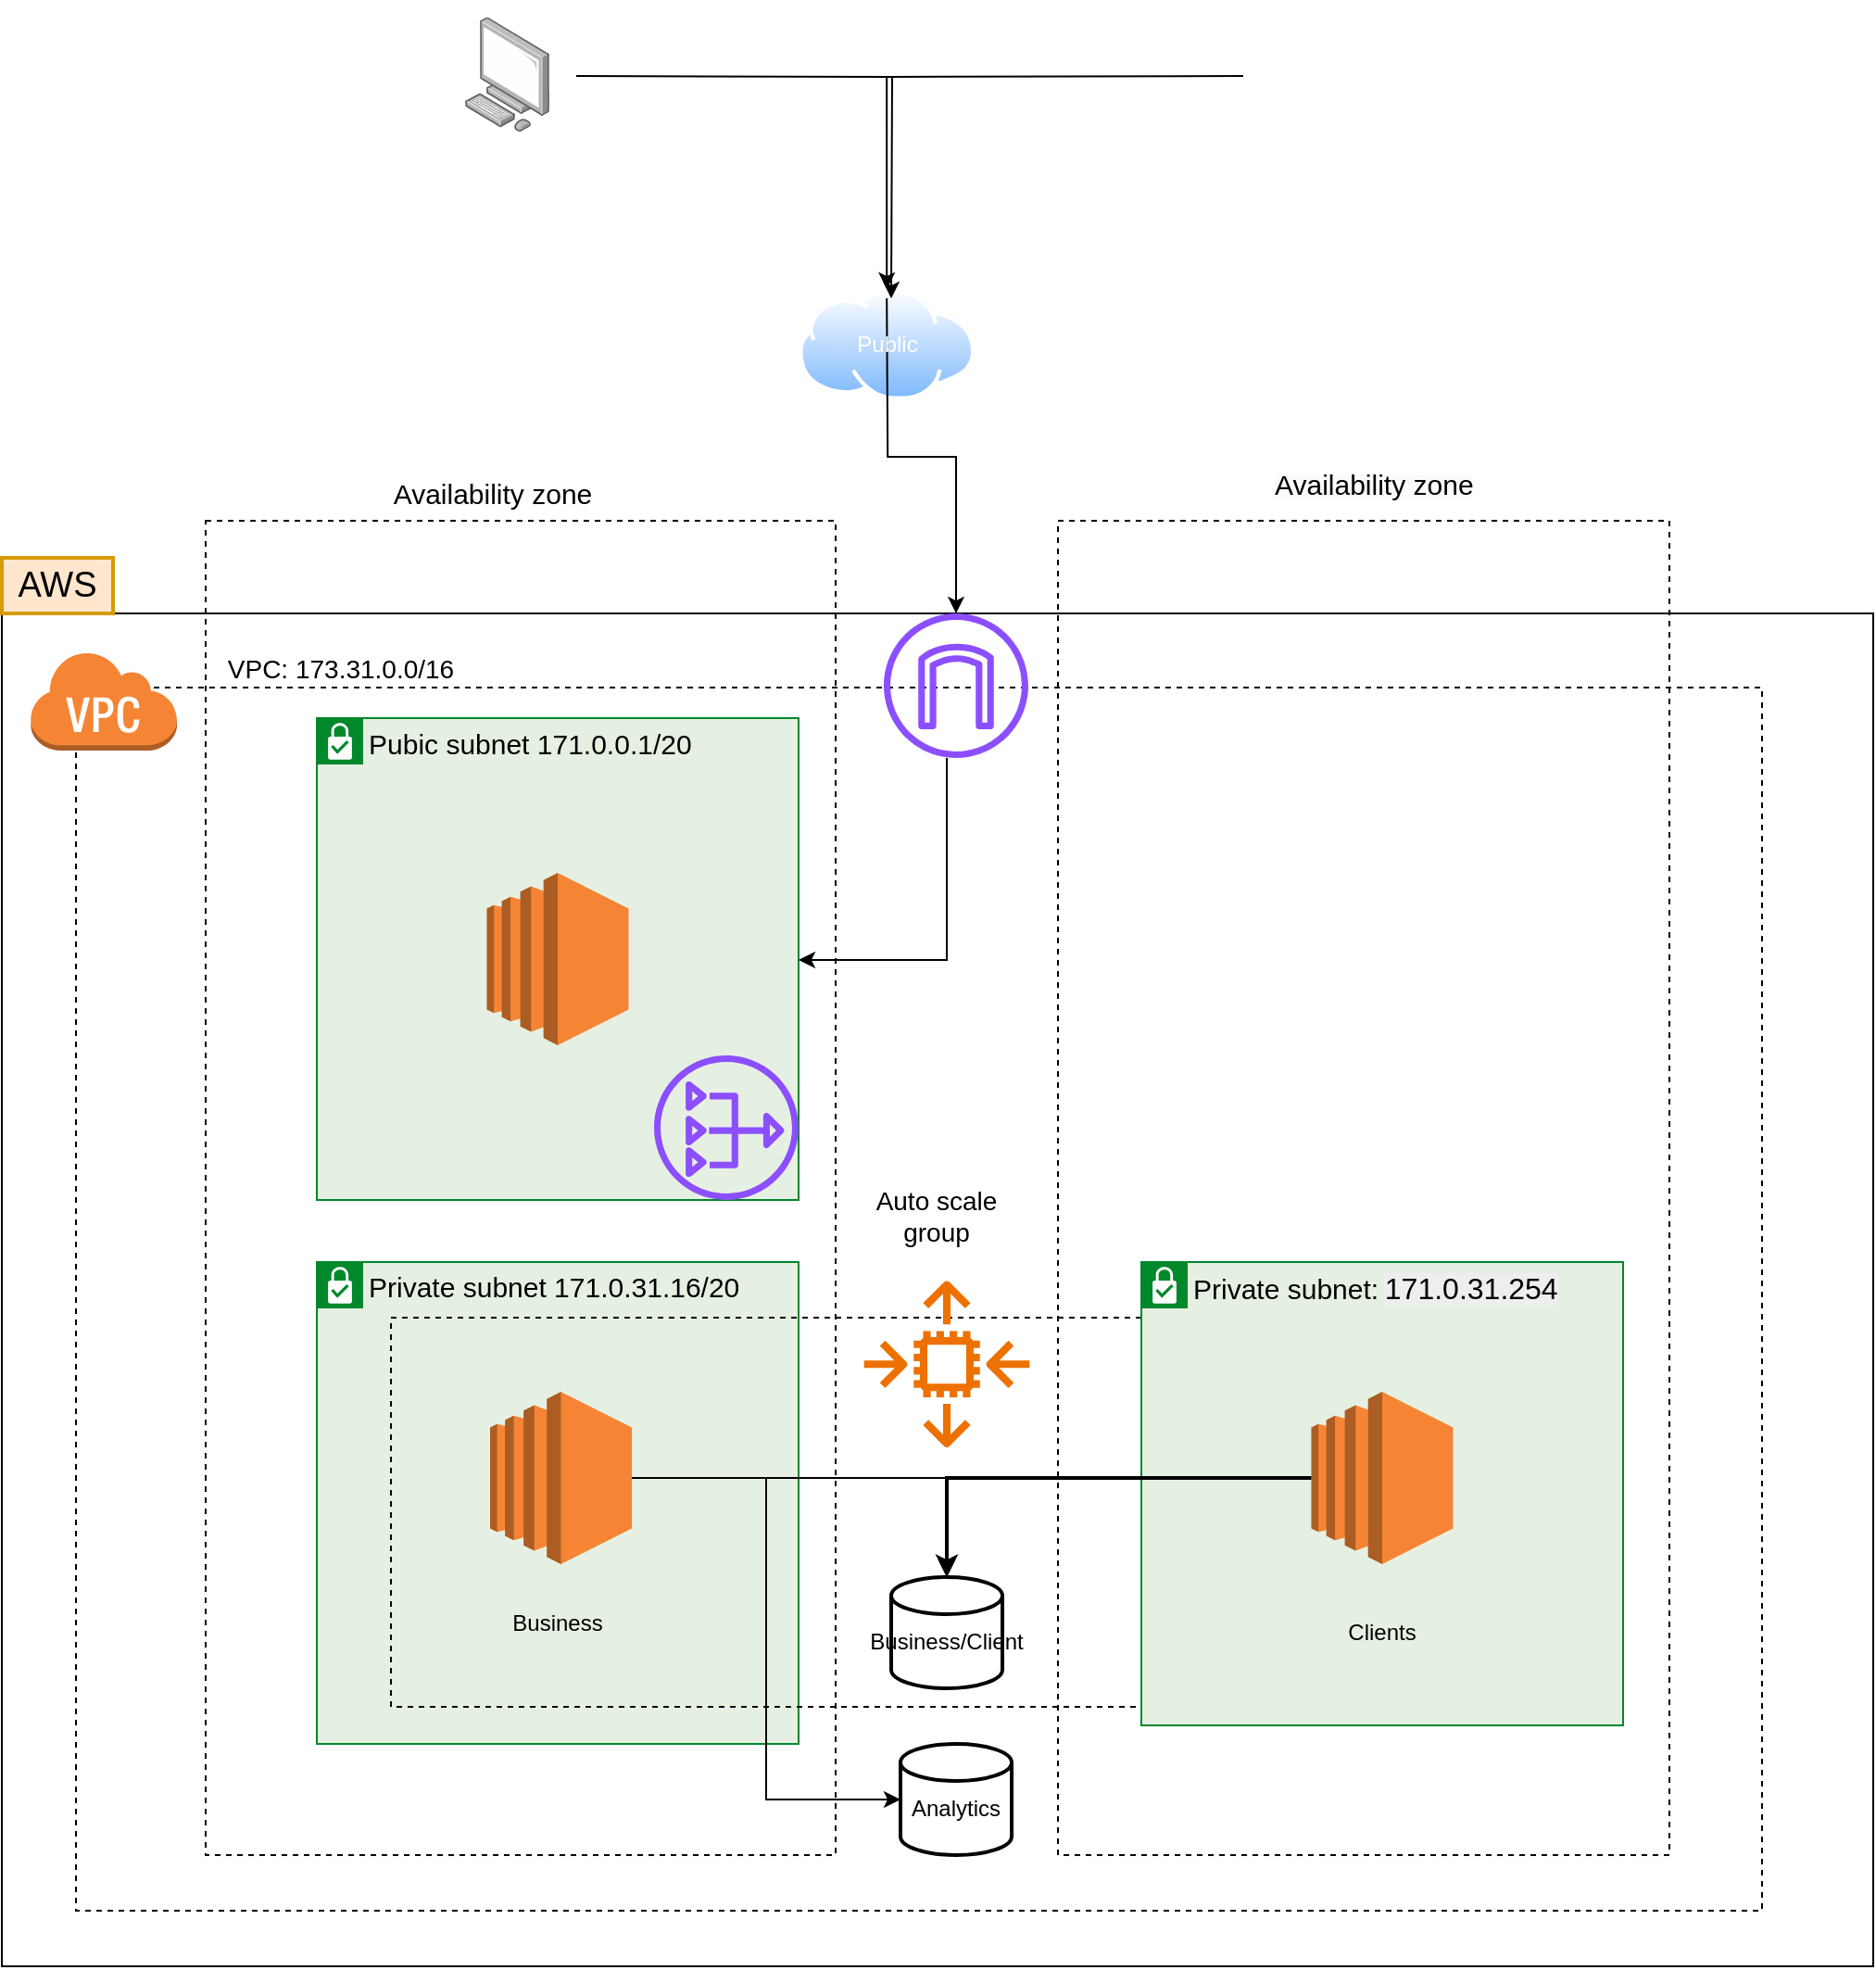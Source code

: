 <mxfile version="24.7.12">
  <diagram name="Page-1" id="1npiZSmswvkon4gAFHvo">
    <mxGraphModel dx="1912" dy="1228" grid="1" gridSize="10" guides="1" tooltips="1" connect="1" arrows="1" fold="1" page="1" pageScale="1" pageWidth="850" pageHeight="1100" math="0" shadow="0">
      <root>
        <mxCell id="0" />
        <mxCell id="1" parent="0" />
        <mxCell id="VEC-emDZ8dzPH6i4BCSv-1" value="" style="rounded=0;whiteSpace=wrap;html=1;" vertex="1" parent="1">
          <mxGeometry x="370" y="350" width="1010" height="730" as="geometry" />
        </mxCell>
        <mxCell id="VEC-emDZ8dzPH6i4BCSv-2" value="AWS" style="text;html=1;align=center;verticalAlign=middle;whiteSpace=wrap;rounded=0;fillColor=#ffe6cc;strokeColor=#d79b00;strokeWidth=2;fontSize=19;" vertex="1" parent="1">
          <mxGeometry x="370" y="320" width="60" height="30" as="geometry" />
        </mxCell>
        <mxCell id="VEC-emDZ8dzPH6i4BCSv-4" value="" style="image;aspect=fixed;perimeter=ellipsePerimeter;html=1;align=center;shadow=0;dashed=0;spacingTop=3;image=img/lib/active_directory/internet_cloud.svg;" vertex="1" parent="1">
          <mxGeometry x="800" y="175" width="95.23" height="60" as="geometry" />
        </mxCell>
        <mxCell id="VEC-emDZ8dzPH6i4BCSv-21" style="edgeStyle=orthogonalEdgeStyle;rounded=0;orthogonalLoop=1;jettySize=auto;html=1;" edge="1" parent="1" target="VEC-emDZ8dzPH6i4BCSv-54">
          <mxGeometry relative="1" as="geometry">
            <mxPoint x="775.067" y="440" as="targetPoint" />
            <mxPoint x="847.6" y="180" as="sourcePoint" />
          </mxGeometry>
        </mxCell>
        <mxCell id="VEC-emDZ8dzPH6i4BCSv-5" value="&lt;font color=&quot;#ffffff&quot;&gt;Public&lt;/font&gt;" style="text;html=1;align=center;verticalAlign=middle;whiteSpace=wrap;rounded=0;" vertex="1" parent="1">
          <mxGeometry x="817.62" y="190" width="60" height="30" as="geometry" />
        </mxCell>
        <mxCell id="VEC-emDZ8dzPH6i4BCSv-11" style="edgeStyle=orthogonalEdgeStyle;rounded=0;orthogonalLoop=1;jettySize=auto;html=1;" edge="1" parent="1">
          <mxGeometry relative="1" as="geometry">
            <mxPoint x="850" y="180.0" as="targetPoint" />
            <mxPoint x="680" y="60" as="sourcePoint" />
          </mxGeometry>
        </mxCell>
        <mxCell id="VEC-emDZ8dzPH6i4BCSv-10" style="edgeStyle=orthogonalEdgeStyle;rounded=0;orthogonalLoop=1;jettySize=auto;html=1;entryX=0.5;entryY=0;entryDx=0;entryDy=0;" edge="1" parent="1" target="VEC-emDZ8dzPH6i4BCSv-4">
          <mxGeometry relative="1" as="geometry">
            <mxPoint x="1040" y="60" as="sourcePoint" />
          </mxGeometry>
        </mxCell>
        <mxCell id="VEC-emDZ8dzPH6i4BCSv-15" value="" style="rounded=0;whiteSpace=wrap;html=1;strokeColor=default;dashed=1;" vertex="1" parent="1">
          <mxGeometry x="410" y="390" width="910" height="660" as="geometry" />
        </mxCell>
        <mxCell id="VEC-emDZ8dzPH6i4BCSv-16" value="" style="outlineConnect=0;dashed=0;verticalLabelPosition=bottom;verticalAlign=top;align=center;html=1;shape=mxgraph.aws3.virtual_private_cloud;fillColor=#F58534;gradientColor=none;" vertex="1" parent="1">
          <mxGeometry x="385" y="370" width="79.5" height="54" as="geometry" />
        </mxCell>
        <mxCell id="VEC-emDZ8dzPH6i4BCSv-17" value="" style="rounded=0;whiteSpace=wrap;html=1;dashed=1;fillColor=none;" vertex="1" parent="1">
          <mxGeometry x="480" y="300" width="340" height="720" as="geometry" />
        </mxCell>
        <mxCell id="VEC-emDZ8dzPH6i4BCSv-18" value="" style="rounded=0;whiteSpace=wrap;html=1;dashed=1;fillColor=none;" vertex="1" parent="1">
          <mxGeometry x="940" y="300" width="330" height="720" as="geometry" />
        </mxCell>
        <mxCell id="VEC-emDZ8dzPH6i4BCSv-19" value="Availability zone" style="text;html=1;align=center;verticalAlign=middle;whiteSpace=wrap;rounded=0;fontSize=15;" vertex="1" parent="1">
          <mxGeometry x="580" y="270" width="110" height="30" as="geometry" />
        </mxCell>
        <mxCell id="VEC-emDZ8dzPH6i4BCSv-20" value="&lt;span style=&quot;color: rgb(0, 0, 0); font-family: Helvetica; font-style: normal; font-variant-ligatures: normal; font-variant-caps: normal; font-weight: 400; letter-spacing: normal; orphans: 2; text-align: center; text-indent: 0px; text-transform: none; widows: 2; word-spacing: 0px; -webkit-text-stroke-width: 0px; white-space: normal; background-color: rgb(251, 251, 251); text-decoration-thickness: initial; text-decoration-style: initial; text-decoration-color: initial; float: none; display: inline !important;&quot;&gt;&lt;font style=&quot;font-size: 15px;&quot;&gt;Availability zone&lt;/font&gt;&lt;/span&gt;" style="text;whiteSpace=wrap;html=1;" vertex="1" parent="1">
          <mxGeometry x="1055" y="265" width="120" height="40" as="geometry" />
        </mxCell>
        <mxCell id="VEC-emDZ8dzPH6i4BCSv-30" value="&lt;font style=&quot;font-size: 15px;&quot;&gt;Private subnet 171.0.31.16/20&lt;/font&gt;" style="shape=mxgraph.ibm.box;prType=subnet;fontStyle=0;verticalAlign=top;align=left;spacingLeft=32;spacingTop=4;fillColor=#E6F0E2;rounded=0;whiteSpace=wrap;html=1;strokeColor=#00882B;strokeWidth=1;dashed=0;container=1;spacing=-4;collapsible=0;expand=0;recursiveResize=0;" vertex="1" parent="1">
          <mxGeometry x="540" y="700" width="260" height="260" as="geometry" />
        </mxCell>
        <mxCell id="VEC-emDZ8dzPH6i4BCSv-33" value="" style="rounded=0;whiteSpace=wrap;html=1;dashed=1;fillColor=none;" vertex="1" parent="VEC-emDZ8dzPH6i4BCSv-30">
          <mxGeometry x="40" y="30" width="630" height="210" as="geometry" />
        </mxCell>
        <mxCell id="VEC-emDZ8dzPH6i4BCSv-47" value="Business" style="text;html=1;align=center;verticalAlign=middle;whiteSpace=wrap;rounded=0;" vertex="1" parent="VEC-emDZ8dzPH6i4BCSv-30">
          <mxGeometry x="100" y="180" width="60" height="30" as="geometry" />
        </mxCell>
        <mxCell id="VEC-emDZ8dzPH6i4BCSv-36" value="" style="strokeWidth=2;html=1;shape=mxgraph.flowchart.database;whiteSpace=wrap;" vertex="1" parent="VEC-emDZ8dzPH6i4BCSv-30">
          <mxGeometry x="310" y="170" width="60" height="60" as="geometry" />
        </mxCell>
        <mxCell id="VEC-emDZ8dzPH6i4BCSv-53" value="Business/Client" style="text;html=1;align=center;verticalAlign=middle;whiteSpace=wrap;rounded=0;" vertex="1" parent="VEC-emDZ8dzPH6i4BCSv-30">
          <mxGeometry x="310" y="190" width="60" height="30" as="geometry" />
        </mxCell>
        <mxCell id="VEC-emDZ8dzPH6i4BCSv-31" value="&lt;font style=&quot;font-size: 15px;&quot;&gt;Private subnet:&lt;/font&gt;&amp;nbsp;&lt;span style=&quot;font-family: arial, helvetica, sans-serif; font-size: 16px; background-color: rgb(238, 238, 238);&quot;&gt;171.0.31.254&lt;/span&gt;" style="shape=mxgraph.ibm.box;prType=subnet;fontStyle=0;verticalAlign=top;align=left;spacingLeft=32;spacingTop=4;fillColor=#E6F0E2;rounded=0;whiteSpace=wrap;html=1;strokeColor=#00882B;strokeWidth=1;dashed=0;container=1;spacing=-4;collapsible=0;expand=0;recursiveResize=0;" vertex="1" parent="VEC-emDZ8dzPH6i4BCSv-30">
          <mxGeometry x="445" width="260" height="250" as="geometry" />
        </mxCell>
        <mxCell id="VEC-emDZ8dzPH6i4BCSv-48" value="Clients" style="text;html=1;align=center;verticalAlign=middle;whiteSpace=wrap;rounded=0;" vertex="1" parent="VEC-emDZ8dzPH6i4BCSv-31">
          <mxGeometry x="100" y="185" width="60" height="30" as="geometry" />
        </mxCell>
        <mxCell id="VEC-emDZ8dzPH6i4BCSv-39" value="" style="outlineConnect=0;dashed=0;verticalLabelPosition=bottom;verticalAlign=top;align=center;html=1;shape=mxgraph.aws3.ec2;fillColor=#F58534;gradientColor=none;" vertex="1" parent="VEC-emDZ8dzPH6i4BCSv-31">
          <mxGeometry x="91.75" y="70" width="76.5" height="93" as="geometry" />
        </mxCell>
        <mxCell id="VEC-emDZ8dzPH6i4BCSv-43" style="edgeStyle=orthogonalEdgeStyle;rounded=0;orthogonalLoop=1;jettySize=auto;html=1;strokeWidth=2;" edge="1" parent="VEC-emDZ8dzPH6i4BCSv-30" source="VEC-emDZ8dzPH6i4BCSv-39" target="VEC-emDZ8dzPH6i4BCSv-36">
          <mxGeometry relative="1" as="geometry" />
        </mxCell>
        <mxCell id="VEC-emDZ8dzPH6i4BCSv-57" value="" style="sketch=0;outlineConnect=0;fontColor=#232F3E;gradientColor=none;fillColor=#ED7100;strokeColor=none;dashed=0;verticalLabelPosition=bottom;verticalAlign=top;align=center;html=1;fontSize=12;fontStyle=0;aspect=fixed;pointerEvents=1;shape=mxgraph.aws4.auto_scaling2;" vertex="1" parent="VEC-emDZ8dzPH6i4BCSv-30">
          <mxGeometry x="295" y="10" width="90" height="90" as="geometry" />
        </mxCell>
        <mxCell id="VEC-emDZ8dzPH6i4BCSv-37" value="" style="outlineConnect=0;dashed=0;verticalLabelPosition=bottom;verticalAlign=top;align=center;html=1;shape=mxgraph.aws3.ec2;fillColor=#F58534;gradientColor=none;" vertex="1" parent="VEC-emDZ8dzPH6i4BCSv-30">
          <mxGeometry x="93.5" y="70" width="76.5" height="93" as="geometry" />
        </mxCell>
        <mxCell id="VEC-emDZ8dzPH6i4BCSv-42" style="edgeStyle=orthogonalEdgeStyle;rounded=0;orthogonalLoop=1;jettySize=auto;html=1;" edge="1" parent="VEC-emDZ8dzPH6i4BCSv-30" source="VEC-emDZ8dzPH6i4BCSv-37" target="VEC-emDZ8dzPH6i4BCSv-36">
          <mxGeometry relative="1" as="geometry" />
        </mxCell>
        <mxCell id="VEC-emDZ8dzPH6i4BCSv-32" value="&lt;font style=&quot;font-size: 15px;&quot;&gt;Pubic subnet 171.0.0.1/20&lt;/font&gt;" style="shape=mxgraph.ibm.box;prType=subnet;fontStyle=0;verticalAlign=top;align=left;spacingLeft=32;spacingTop=4;fillColor=#E6F0E2;rounded=0;whiteSpace=wrap;html=1;strokeColor=#00882B;strokeWidth=1;dashed=0;container=1;spacing=-4;collapsible=0;expand=0;recursiveResize=0;" vertex="1" parent="1">
          <mxGeometry x="540" y="406.5" width="260" height="260" as="geometry" />
        </mxCell>
        <mxCell id="VEC-emDZ8dzPH6i4BCSv-26" value="" style="outlineConnect=0;dashed=0;verticalLabelPosition=bottom;verticalAlign=top;align=center;html=1;shape=mxgraph.aws3.ec2;fillColor=#F58534;gradientColor=none;" vertex="1" parent="VEC-emDZ8dzPH6i4BCSv-32">
          <mxGeometry x="91.75" y="83.5" width="76.5" height="93" as="geometry" />
        </mxCell>
        <mxCell id="VEC-emDZ8dzPH6i4BCSv-28" value="" style="sketch=0;outlineConnect=0;fontColor=#232F3E;gradientColor=none;fillColor=#8C4FFF;strokeColor=none;dashed=0;verticalLabelPosition=bottom;verticalAlign=top;align=center;html=1;fontSize=12;fontStyle=0;aspect=fixed;pointerEvents=1;shape=mxgraph.aws4.nat_gateway;" vertex="1" parent="VEC-emDZ8dzPH6i4BCSv-32">
          <mxGeometry x="182" y="182" width="78" height="78" as="geometry" />
        </mxCell>
        <mxCell id="VEC-emDZ8dzPH6i4BCSv-34" value="&lt;font style=&quot;font-size: 14px;&quot;&gt;Auto scale group&lt;/font&gt;" style="text;html=1;align=center;verticalAlign=middle;whiteSpace=wrap;rounded=0;" vertex="1" parent="1">
          <mxGeometry x="821.31" y="660" width="107.38" height="30" as="geometry" />
        </mxCell>
        <mxCell id="VEC-emDZ8dzPH6i4BCSv-49" value="" style="strokeWidth=2;html=1;shape=mxgraph.flowchart.database;whiteSpace=wrap;" vertex="1" parent="1">
          <mxGeometry x="855" y="960" width="60" height="60" as="geometry" />
        </mxCell>
        <mxCell id="VEC-emDZ8dzPH6i4BCSv-51" style="edgeStyle=orthogonalEdgeStyle;rounded=0;orthogonalLoop=1;jettySize=auto;html=1;entryX=0;entryY=0.5;entryDx=0;entryDy=0;entryPerimeter=0;" edge="1" parent="1" source="VEC-emDZ8dzPH6i4BCSv-37" target="VEC-emDZ8dzPH6i4BCSv-49">
          <mxGeometry relative="1" as="geometry" />
        </mxCell>
        <mxCell id="VEC-emDZ8dzPH6i4BCSv-52" value="Analytics" style="text;html=1;align=center;verticalAlign=middle;whiteSpace=wrap;rounded=0;" vertex="1" parent="1">
          <mxGeometry x="855" y="980" width="60" height="30" as="geometry" />
        </mxCell>
        <mxCell id="VEC-emDZ8dzPH6i4BCSv-55" style="edgeStyle=orthogonalEdgeStyle;rounded=0;orthogonalLoop=1;jettySize=auto;html=1;" edge="1" parent="1" source="VEC-emDZ8dzPH6i4BCSv-54" target="VEC-emDZ8dzPH6i4BCSv-32">
          <mxGeometry relative="1" as="geometry">
            <Array as="points">
              <mxPoint x="880" y="537" />
            </Array>
          </mxGeometry>
        </mxCell>
        <mxCell id="VEC-emDZ8dzPH6i4BCSv-54" value="" style="sketch=0;outlineConnect=0;fontColor=#232F3E;gradientColor=none;fillColor=#8C4FFF;strokeColor=none;dashed=0;verticalLabelPosition=bottom;verticalAlign=top;align=center;html=1;fontSize=12;fontStyle=0;aspect=fixed;pointerEvents=1;shape=mxgraph.aws4.internet_gateway;" vertex="1" parent="1">
          <mxGeometry x="846" y="350" width="78" height="78" as="geometry" />
        </mxCell>
        <mxCell id="VEC-emDZ8dzPH6i4BCSv-56" value="&lt;font style=&quot;font-size: 14px;&quot;&gt;VPC: 173.31.0.0/16&lt;/font&gt;" style="text;html=1;align=center;verticalAlign=middle;whiteSpace=wrap;rounded=0;" vertex="1" parent="1">
          <mxGeometry x="458" y="370" width="190" height="20" as="geometry" />
        </mxCell>
        <mxCell id="VEC-emDZ8dzPH6i4BCSv-58" value="" style="image;points=[];aspect=fixed;html=1;align=center;shadow=0;dashed=0;image=img/lib/allied_telesis/computer_and_terminals/Personal_Computer.svg;" vertex="1" parent="1">
          <mxGeometry x="620" y="28.2" width="45.6" height="61.8" as="geometry" />
        </mxCell>
        <mxCell id="VEC-emDZ8dzPH6i4BCSv-59" value="" style="shape=image;html=1;verticalAlign=top;verticalLabelPosition=bottom;labelBackgroundColor=#ffffff;imageAspect=0;aspect=fixed;image=https://cdn0.iconfinder.com/data/icons/devices-42/512/android_phone-128.png" vertex="1" parent="1">
          <mxGeometry x="1030" y="19.1" width="80" height="80" as="geometry" />
        </mxCell>
      </root>
    </mxGraphModel>
  </diagram>
</mxfile>
